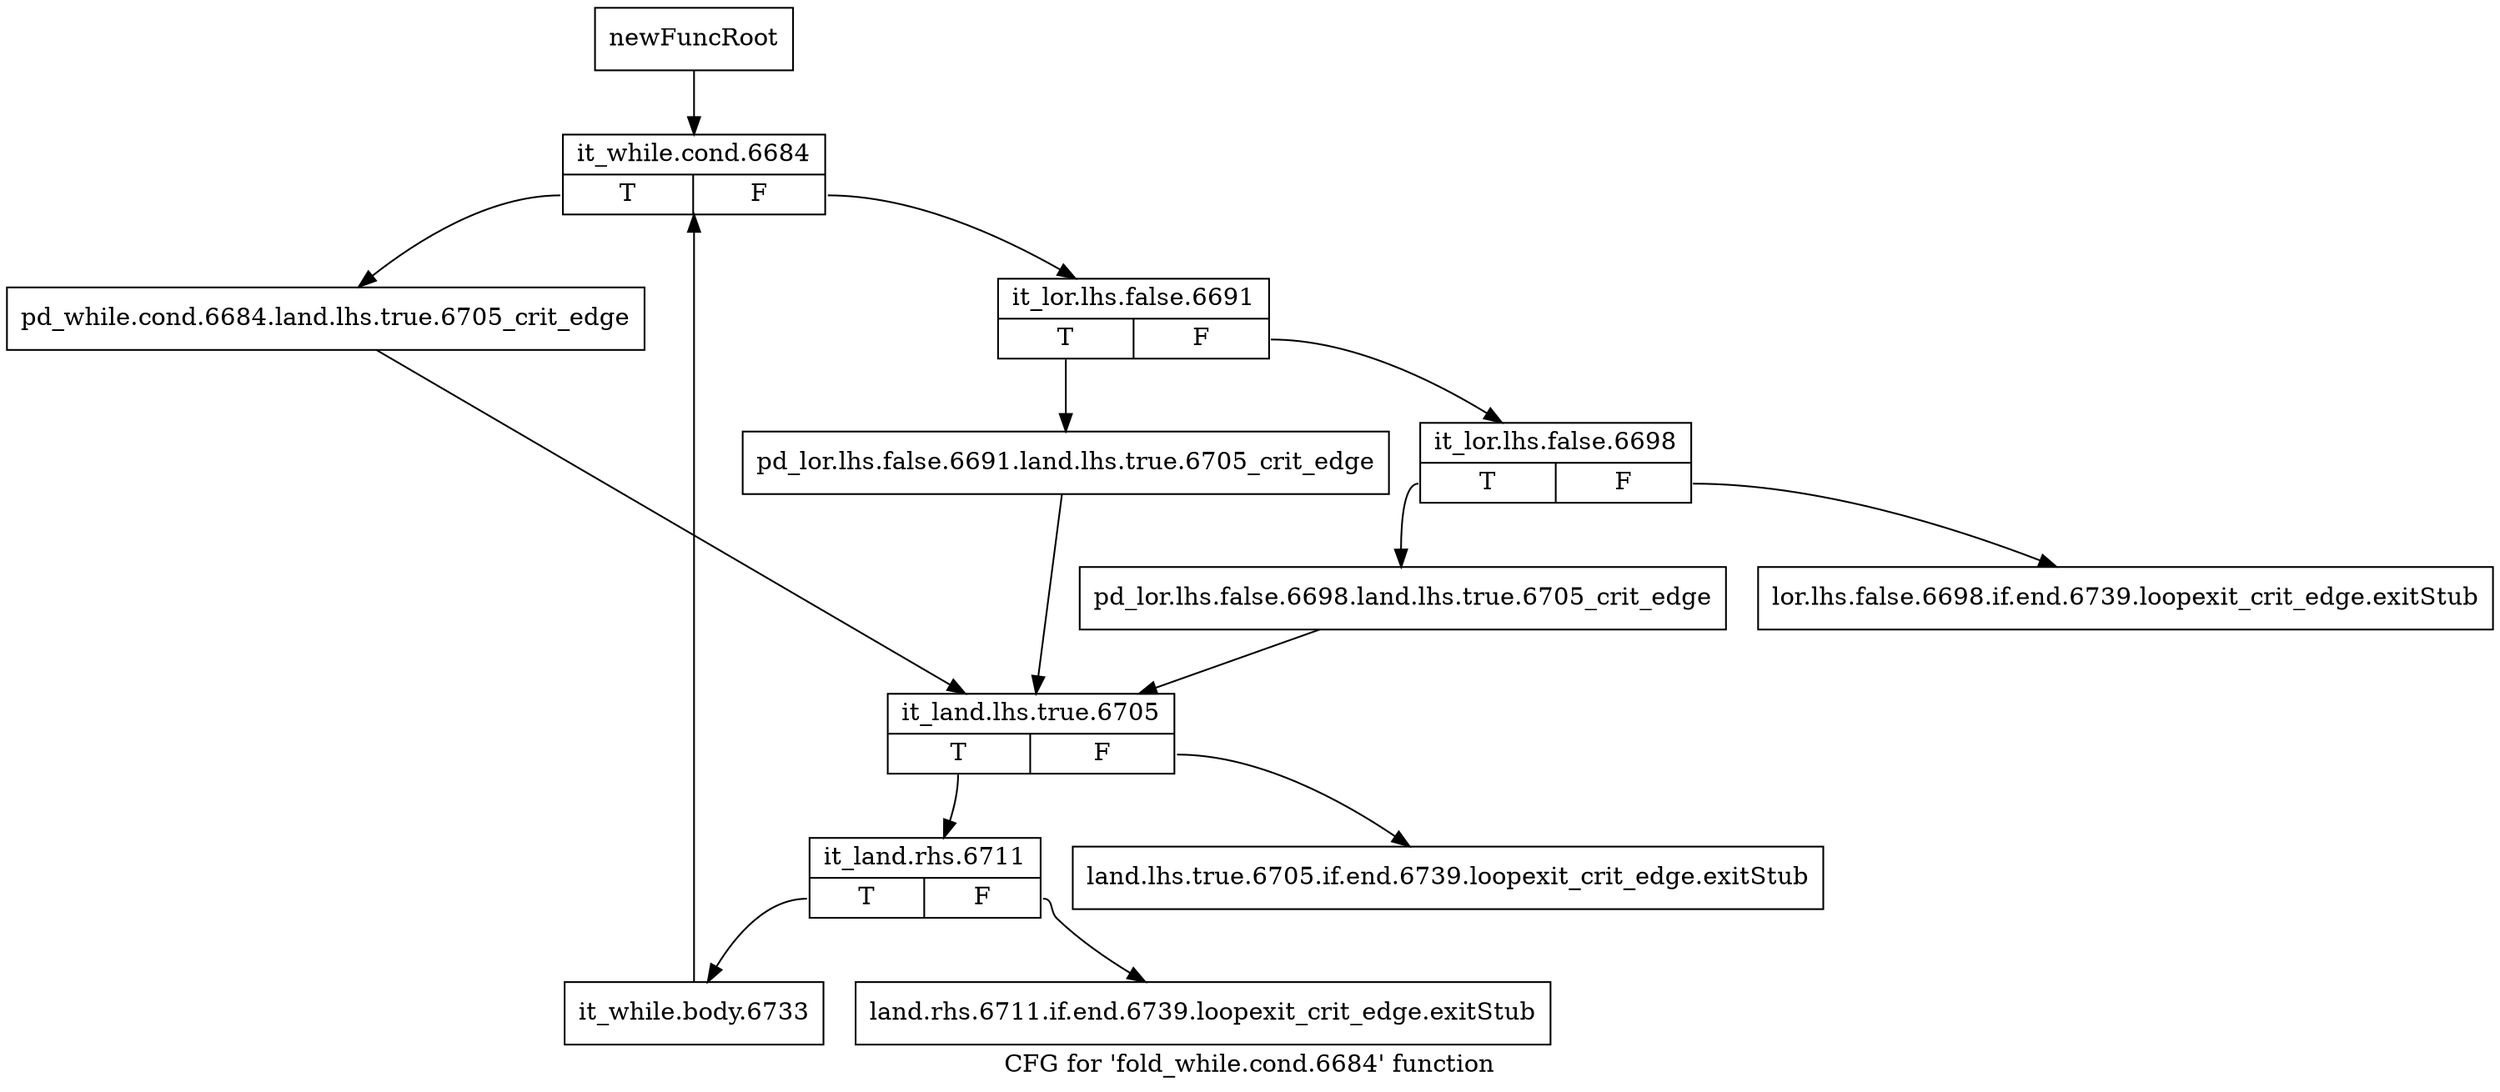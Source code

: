 digraph "CFG for 'fold_while.cond.6684' function" {
	label="CFG for 'fold_while.cond.6684' function";

	Node0xaf68f00 [shape=record,label="{newFuncRoot}"];
	Node0xaf68f00 -> Node0xaf69040;
	Node0xaf68f50 [shape=record,label="{lor.lhs.false.6698.if.end.6739.loopexit_crit_edge.exitStub}"];
	Node0xaf68fa0 [shape=record,label="{land.lhs.true.6705.if.end.6739.loopexit_crit_edge.exitStub}"];
	Node0xaf68ff0 [shape=record,label="{land.rhs.6711.if.end.6739.loopexit_crit_edge.exitStub}"];
	Node0xaf69040 [shape=record,label="{it_while.cond.6684|{<s0>T|<s1>F}}"];
	Node0xaf69040:s0 -> Node0xaf69af0;
	Node0xaf69040:s1 -> Node0xaf69090;
	Node0xaf69090 [shape=record,label="{it_lor.lhs.false.6691|{<s0>T|<s1>F}}"];
	Node0xaf69090:s0 -> Node0xaf69aa0;
	Node0xaf69090:s1 -> Node0xaf69a00;
	Node0xaf69a00 [shape=record,label="{it_lor.lhs.false.6698|{<s0>T|<s1>F}}"];
	Node0xaf69a00:s0 -> Node0xaf69a50;
	Node0xaf69a00:s1 -> Node0xaf68f50;
	Node0xaf69a50 [shape=record,label="{pd_lor.lhs.false.6698.land.lhs.true.6705_crit_edge}"];
	Node0xaf69a50 -> Node0xaf69b40;
	Node0xaf69aa0 [shape=record,label="{pd_lor.lhs.false.6691.land.lhs.true.6705_crit_edge}"];
	Node0xaf69aa0 -> Node0xaf69b40;
	Node0xaf69af0 [shape=record,label="{pd_while.cond.6684.land.lhs.true.6705_crit_edge}"];
	Node0xaf69af0 -> Node0xaf69b40;
	Node0xaf69b40 [shape=record,label="{it_land.lhs.true.6705|{<s0>T|<s1>F}}"];
	Node0xaf69b40:s0 -> Node0xaf69b90;
	Node0xaf69b40:s1 -> Node0xaf68fa0;
	Node0xaf69b90 [shape=record,label="{it_land.rhs.6711|{<s0>T|<s1>F}}"];
	Node0xaf69b90:s0 -> Node0xaf69be0;
	Node0xaf69b90:s1 -> Node0xaf68ff0;
	Node0xaf69be0 [shape=record,label="{it_while.body.6733}"];
	Node0xaf69be0 -> Node0xaf69040;
}

